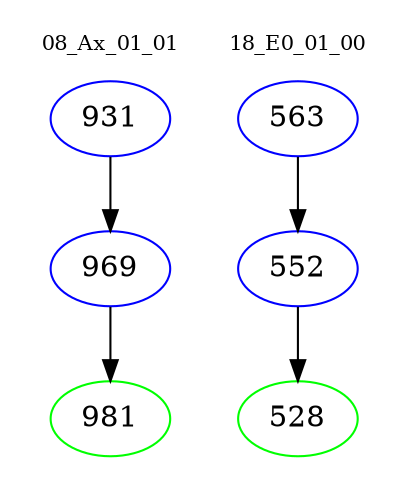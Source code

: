 digraph{
subgraph cluster_0 {
color = white
label = "08_Ax_01_01";
fontsize=10;
T0_931 [label="931", color="blue"]
T0_931 -> T0_969 [color="black"]
T0_969 [label="969", color="blue"]
T0_969 -> T0_981 [color="black"]
T0_981 [label="981", color="green"]
}
subgraph cluster_1 {
color = white
label = "18_E0_01_00";
fontsize=10;
T1_563 [label="563", color="blue"]
T1_563 -> T1_552 [color="black"]
T1_552 [label="552", color="blue"]
T1_552 -> T1_528 [color="black"]
T1_528 [label="528", color="green"]
}
}
